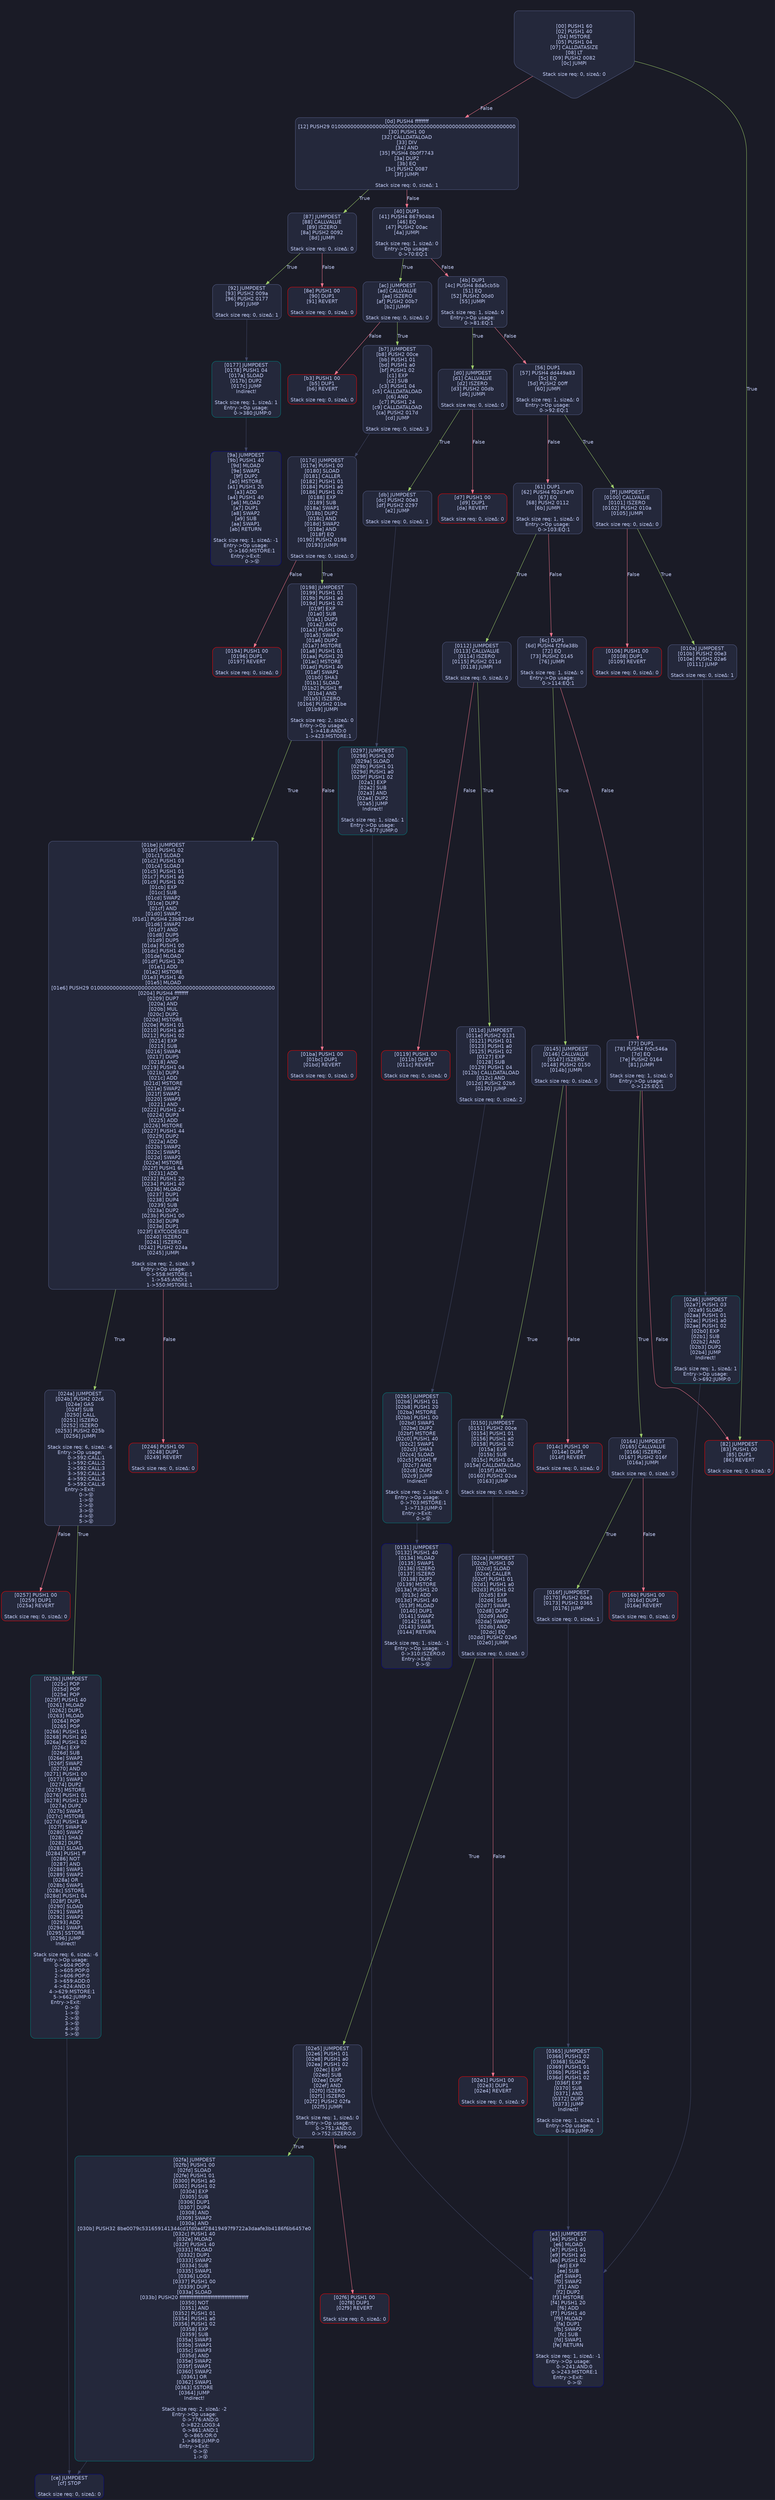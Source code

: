 digraph G {
    node [shape=box, style="filled, rounded", color="#565f89", fontcolor="#c0caf5", fontname="Helvetica", fillcolor="#24283b"];
    edge [color="#414868", fontcolor="#c0caf5", fontname="Helvetica"];
    bgcolor="#1a1b26";
    0 [ label = "[00] PUSH1 60
[02] PUSH1 40
[04] MSTORE
[05] PUSH1 04
[07] CALLDATASIZE
[08] LT
[09] PUSH2 0082
[0c] JUMPI

Stack size req: 0, sizeΔ: 0
" shape = invhouse]
    1 [ label = "[0d] PUSH4 ffffffff
[12] PUSH29 0100000000000000000000000000000000000000000000000000000000
[30] PUSH1 00
[32] CALLDATALOAD
[33] DIV
[34] AND
[35] PUSH4 0b0f7743
[3a] DUP2
[3b] EQ
[3c] PUSH2 0087
[3f] JUMPI

Stack size req: 0, sizeΔ: 1
"]
    2 [ label = "[40] DUP1
[41] PUSH4 867904b4
[46] EQ
[47] PUSH2 00ac
[4a] JUMPI

Stack size req: 1, sizeΔ: 0
Entry->Op usage:
	0->70:EQ:1
"]
    3 [ label = "[4b] DUP1
[4c] PUSH4 8da5cb5b
[51] EQ
[52] PUSH2 00d0
[55] JUMPI

Stack size req: 1, sizeΔ: 0
Entry->Op usage:
	0->81:EQ:1
"]
    4 [ label = "[56] DUP1
[57] PUSH4 dd449a83
[5c] EQ
[5d] PUSH2 00ff
[60] JUMPI

Stack size req: 1, sizeΔ: 0
Entry->Op usage:
	0->92:EQ:1
"]
    5 [ label = "[61] DUP1
[62] PUSH4 f02d7ef0
[67] EQ
[68] PUSH2 0112
[6b] JUMPI

Stack size req: 1, sizeΔ: 0
Entry->Op usage:
	0->103:EQ:1
"]
    6 [ label = "[6c] DUP1
[6d] PUSH4 f2fde38b
[72] EQ
[73] PUSH2 0145
[76] JUMPI

Stack size req: 1, sizeΔ: 0
Entry->Op usage:
	0->114:EQ:1
"]
    7 [ label = "[77] DUP1
[78] PUSH4 fc0c546a
[7d] EQ
[7e] PUSH2 0164
[81] JUMPI

Stack size req: 1, sizeΔ: 0
Entry->Op usage:
	0->125:EQ:1
"]
    8 [ label = "[82] JUMPDEST
[83] PUSH1 00
[85] DUP1
[86] REVERT

Stack size req: 0, sizeΔ: 0
" color = "red"]
    9 [ label = "[87] JUMPDEST
[88] CALLVALUE
[89] ISZERO
[8a] PUSH2 0092
[8d] JUMPI

Stack size req: 0, sizeΔ: 0
"]
    10 [ label = "[8e] PUSH1 00
[90] DUP1
[91] REVERT

Stack size req: 0, sizeΔ: 0
" color = "red"]
    11 [ label = "[92] JUMPDEST
[93] PUSH2 009a
[96] PUSH2 0177
[99] JUMP

Stack size req: 0, sizeΔ: 1
"]
    12 [ label = "[9a] JUMPDEST
[9b] PUSH1 40
[9d] MLOAD
[9e] SWAP1
[9f] DUP2
[a0] MSTORE
[a1] PUSH1 20
[a3] ADD
[a4] PUSH1 40
[a6] MLOAD
[a7] DUP1
[a8] SWAP2
[a9] SUB
[aa] SWAP1
[ab] RETURN

Stack size req: 1, sizeΔ: -1
Entry->Op usage:
	0->160:MSTORE:1
Entry->Exit:
	0->😵
" color = "darkblue"]
    13 [ label = "[ac] JUMPDEST
[ad] CALLVALUE
[ae] ISZERO
[af] PUSH2 00b7
[b2] JUMPI

Stack size req: 0, sizeΔ: 0
"]
    14 [ label = "[b3] PUSH1 00
[b5] DUP1
[b6] REVERT

Stack size req: 0, sizeΔ: 0
" color = "red"]
    15 [ label = "[b7] JUMPDEST
[b8] PUSH2 00ce
[bb] PUSH1 01
[bd] PUSH1 a0
[bf] PUSH1 02
[c1] EXP
[c2] SUB
[c3] PUSH1 04
[c5] CALLDATALOAD
[c6] AND
[c7] PUSH1 24
[c9] CALLDATALOAD
[ca] PUSH2 017d
[cd] JUMP

Stack size req: 0, sizeΔ: 3
"]
    16 [ label = "[ce] JUMPDEST
[cf] STOP

Stack size req: 0, sizeΔ: 0
" color = "darkblue"]
    17 [ label = "[d0] JUMPDEST
[d1] CALLVALUE
[d2] ISZERO
[d3] PUSH2 00db
[d6] JUMPI

Stack size req: 0, sizeΔ: 0
"]
    18 [ label = "[d7] PUSH1 00
[d9] DUP1
[da] REVERT

Stack size req: 0, sizeΔ: 0
" color = "red"]
    19 [ label = "[db] JUMPDEST
[dc] PUSH2 00e3
[df] PUSH2 0297
[e2] JUMP

Stack size req: 0, sizeΔ: 1
"]
    20 [ label = "[e3] JUMPDEST
[e4] PUSH1 40
[e6] MLOAD
[e7] PUSH1 01
[e9] PUSH1 a0
[eb] PUSH1 02
[ed] EXP
[ee] SUB
[ef] SWAP1
[f0] SWAP2
[f1] AND
[f2] DUP2
[f3] MSTORE
[f4] PUSH1 20
[f6] ADD
[f7] PUSH1 40
[f9] MLOAD
[fa] DUP1
[fb] SWAP2
[fc] SUB
[fd] SWAP1
[fe] RETURN

Stack size req: 1, sizeΔ: -1
Entry->Op usage:
	0->241:AND:0
	0->243:MSTORE:1
Entry->Exit:
	0->😵
" color = "darkblue"]
    21 [ label = "[ff] JUMPDEST
[0100] CALLVALUE
[0101] ISZERO
[0102] PUSH2 010a
[0105] JUMPI

Stack size req: 0, sizeΔ: 0
"]
    22 [ label = "[0106] PUSH1 00
[0108] DUP1
[0109] REVERT

Stack size req: 0, sizeΔ: 0
" color = "red"]
    23 [ label = "[010a] JUMPDEST
[010b] PUSH2 00e3
[010e] PUSH2 02a6
[0111] JUMP

Stack size req: 0, sizeΔ: 1
"]
    24 [ label = "[0112] JUMPDEST
[0113] CALLVALUE
[0114] ISZERO
[0115] PUSH2 011d
[0118] JUMPI

Stack size req: 0, sizeΔ: 0
"]
    25 [ label = "[0119] PUSH1 00
[011b] DUP1
[011c] REVERT

Stack size req: 0, sizeΔ: 0
" color = "red"]
    26 [ label = "[011d] JUMPDEST
[011e] PUSH2 0131
[0121] PUSH1 01
[0123] PUSH1 a0
[0125] PUSH1 02
[0127] EXP
[0128] SUB
[0129] PUSH1 04
[012b] CALLDATALOAD
[012c] AND
[012d] PUSH2 02b5
[0130] JUMP

Stack size req: 0, sizeΔ: 2
"]
    27 [ label = "[0131] JUMPDEST
[0132] PUSH1 40
[0134] MLOAD
[0135] SWAP1
[0136] ISZERO
[0137] ISZERO
[0138] DUP2
[0139] MSTORE
[013a] PUSH1 20
[013c] ADD
[013d] PUSH1 40
[013f] MLOAD
[0140] DUP1
[0141] SWAP2
[0142] SUB
[0143] SWAP1
[0144] RETURN

Stack size req: 1, sizeΔ: -1
Entry->Op usage:
	0->310:ISZERO:0
Entry->Exit:
	0->😵
" color = "darkblue"]
    28 [ label = "[0145] JUMPDEST
[0146] CALLVALUE
[0147] ISZERO
[0148] PUSH2 0150
[014b] JUMPI

Stack size req: 0, sizeΔ: 0
"]
    29 [ label = "[014c] PUSH1 00
[014e] DUP1
[014f] REVERT

Stack size req: 0, sizeΔ: 0
" color = "red"]
    30 [ label = "[0150] JUMPDEST
[0151] PUSH2 00ce
[0154] PUSH1 01
[0156] PUSH1 a0
[0158] PUSH1 02
[015a] EXP
[015b] SUB
[015c] PUSH1 04
[015e] CALLDATALOAD
[015f] AND
[0160] PUSH2 02ca
[0163] JUMP

Stack size req: 0, sizeΔ: 2
"]
    31 [ label = "[0164] JUMPDEST
[0165] CALLVALUE
[0166] ISZERO
[0167] PUSH2 016f
[016a] JUMPI

Stack size req: 0, sizeΔ: 0
"]
    32 [ label = "[016b] PUSH1 00
[016d] DUP1
[016e] REVERT

Stack size req: 0, sizeΔ: 0
" color = "red"]
    33 [ label = "[016f] JUMPDEST
[0170] PUSH2 00e3
[0173] PUSH2 0365
[0176] JUMP

Stack size req: 0, sizeΔ: 1
"]
    34 [ label = "[0177] JUMPDEST
[0178] PUSH1 04
[017a] SLOAD
[017b] DUP2
[017c] JUMP
Indirect!

Stack size req: 1, sizeΔ: 1
Entry->Op usage:
	0->380:JUMP:0
" color = "teal"]
    35 [ label = "[017d] JUMPDEST
[017e] PUSH1 00
[0180] SLOAD
[0181] CALLER
[0182] PUSH1 01
[0184] PUSH1 a0
[0186] PUSH1 02
[0188] EXP
[0189] SUB
[018a] SWAP1
[018b] DUP2
[018c] AND
[018d] SWAP2
[018e] AND
[018f] EQ
[0190] PUSH2 0198
[0193] JUMPI

Stack size req: 0, sizeΔ: 0
"]
    36 [ label = "[0194] PUSH1 00
[0196] DUP1
[0197] REVERT

Stack size req: 0, sizeΔ: 0
" color = "red"]
    37 [ label = "[0198] JUMPDEST
[0199] PUSH1 01
[019b] PUSH1 a0
[019d] PUSH1 02
[019f] EXP
[01a0] SUB
[01a1] DUP3
[01a2] AND
[01a3] PUSH1 00
[01a5] SWAP1
[01a6] DUP2
[01a7] MSTORE
[01a8] PUSH1 01
[01aa] PUSH1 20
[01ac] MSTORE
[01ad] PUSH1 40
[01af] SWAP1
[01b0] SHA3
[01b1] SLOAD
[01b2] PUSH1 ff
[01b4] AND
[01b5] ISZERO
[01b6] PUSH2 01be
[01b9] JUMPI

Stack size req: 2, sizeΔ: 0
Entry->Op usage:
	1->418:AND:0
	1->423:MSTORE:1
"]
    38 [ label = "[01ba] PUSH1 00
[01bc] DUP1
[01bd] REVERT

Stack size req: 0, sizeΔ: 0
" color = "red"]
    39 [ label = "[01be] JUMPDEST
[01bf] PUSH1 02
[01c1] SLOAD
[01c2] PUSH1 03
[01c4] SLOAD
[01c5] PUSH1 01
[01c7] PUSH1 a0
[01c9] PUSH1 02
[01cb] EXP
[01cc] SUB
[01cd] SWAP2
[01ce] DUP3
[01cf] AND
[01d0] SWAP2
[01d1] PUSH4 23b872dd
[01d6] SWAP2
[01d7] AND
[01d8] DUP5
[01d9] DUP5
[01da] PUSH1 00
[01dc] PUSH1 40
[01de] MLOAD
[01df] PUSH1 20
[01e1] ADD
[01e2] MSTORE
[01e3] PUSH1 40
[01e5] MLOAD
[01e6] PUSH29 0100000000000000000000000000000000000000000000000000000000
[0204] PUSH4 ffffffff
[0209] DUP7
[020a] AND
[020b] MUL
[020c] DUP2
[020d] MSTORE
[020e] PUSH1 01
[0210] PUSH1 a0
[0212] PUSH1 02
[0214] EXP
[0215] SUB
[0216] SWAP4
[0217] DUP5
[0218] AND
[0219] PUSH1 04
[021b] DUP3
[021c] ADD
[021d] MSTORE
[021e] SWAP2
[021f] SWAP1
[0220] SWAP3
[0221] AND
[0222] PUSH1 24
[0224] DUP3
[0225] ADD
[0226] MSTORE
[0227] PUSH1 44
[0229] DUP2
[022a] ADD
[022b] SWAP2
[022c] SWAP1
[022d] SWAP2
[022e] MSTORE
[022f] PUSH1 64
[0231] ADD
[0232] PUSH1 20
[0234] PUSH1 40
[0236] MLOAD
[0237] DUP1
[0238] DUP4
[0239] SUB
[023a] DUP2
[023b] PUSH1 00
[023d] DUP8
[023e] DUP1
[023f] EXTCODESIZE
[0240] ISZERO
[0241] ISZERO
[0242] PUSH2 024a
[0245] JUMPI

Stack size req: 2, sizeΔ: 9
Entry->Op usage:
	0->558:MSTORE:1
	1->545:AND:1
	1->550:MSTORE:1
"]
    40 [ label = "[0246] PUSH1 00
[0248] DUP1
[0249] REVERT

Stack size req: 0, sizeΔ: 0
" color = "red"]
    41 [ label = "[024a] JUMPDEST
[024b] PUSH2 02c6
[024e] GAS
[024f] SUB
[0250] CALL
[0251] ISZERO
[0252] ISZERO
[0253] PUSH2 025b
[0256] JUMPI

Stack size req: 6, sizeΔ: -6
Entry->Op usage:
	0->592:CALL:1
	1->592:CALL:2
	2->592:CALL:3
	3->592:CALL:4
	4->592:CALL:5
	5->592:CALL:6
Entry->Exit:
	0->😵
	1->😵
	2->😵
	3->😵
	4->😵
	5->😵
"]
    42 [ label = "[0257] PUSH1 00
[0259] DUP1
[025a] REVERT

Stack size req: 0, sizeΔ: 0
" color = "red"]
    43 [ label = "[025b] JUMPDEST
[025c] POP
[025d] POP
[025e] POP
[025f] PUSH1 40
[0261] MLOAD
[0262] DUP1
[0263] MLOAD
[0264] POP
[0265] POP
[0266] PUSH1 01
[0268] PUSH1 a0
[026a] PUSH1 02
[026c] EXP
[026d] SUB
[026e] SWAP1
[026f] SWAP2
[0270] AND
[0271] PUSH1 00
[0273] SWAP1
[0274] DUP2
[0275] MSTORE
[0276] PUSH1 01
[0278] PUSH1 20
[027a] DUP2
[027b] SWAP1
[027c] MSTORE
[027d] PUSH1 40
[027f] SWAP1
[0280] SWAP2
[0281] SHA3
[0282] DUP1
[0283] SLOAD
[0284] PUSH1 ff
[0286] NOT
[0287] AND
[0288] SWAP1
[0289] SWAP2
[028a] OR
[028b] SWAP1
[028c] SSTORE
[028d] PUSH1 04
[028f] DUP1
[0290] SLOAD
[0291] SWAP1
[0292] SWAP2
[0293] ADD
[0294] SWAP1
[0295] SSTORE
[0296] JUMP
Indirect!

Stack size req: 6, sizeΔ: -6
Entry->Op usage:
	0->604:POP:0
	1->605:POP:0
	2->606:POP:0
	3->659:ADD:0
	4->624:AND:0
	4->629:MSTORE:1
	5->662:JUMP:0
Entry->Exit:
	0->😵
	1->😵
	2->😵
	3->😵
	4->😵
	5->😵
" color = "teal"]
    44 [ label = "[0297] JUMPDEST
[0298] PUSH1 00
[029a] SLOAD
[029b] PUSH1 01
[029d] PUSH1 a0
[029f] PUSH1 02
[02a1] EXP
[02a2] SUB
[02a3] AND
[02a4] DUP2
[02a5] JUMP
Indirect!

Stack size req: 1, sizeΔ: 1
Entry->Op usage:
	0->677:JUMP:0
" color = "teal"]
    45 [ label = "[02a6] JUMPDEST
[02a7] PUSH1 03
[02a9] SLOAD
[02aa] PUSH1 01
[02ac] PUSH1 a0
[02ae] PUSH1 02
[02b0] EXP
[02b1] SUB
[02b2] AND
[02b3] DUP2
[02b4] JUMP
Indirect!

Stack size req: 1, sizeΔ: 1
Entry->Op usage:
	0->692:JUMP:0
" color = "teal"]
    46 [ label = "[02b5] JUMPDEST
[02b6] PUSH1 01
[02b8] PUSH1 20
[02ba] MSTORE
[02bb] PUSH1 00
[02bd] SWAP1
[02be] DUP2
[02bf] MSTORE
[02c0] PUSH1 40
[02c2] SWAP1
[02c3] SHA3
[02c4] SLOAD
[02c5] PUSH1 ff
[02c7] AND
[02c8] DUP2
[02c9] JUMP
Indirect!

Stack size req: 2, sizeΔ: 0
Entry->Op usage:
	0->703:MSTORE:1
	1->713:JUMP:0
Entry->Exit:
	0->😵
" color = "teal"]
    47 [ label = "[02ca] JUMPDEST
[02cb] PUSH1 00
[02cd] SLOAD
[02ce] CALLER
[02cf] PUSH1 01
[02d1] PUSH1 a0
[02d3] PUSH1 02
[02d5] EXP
[02d6] SUB
[02d7] SWAP1
[02d8] DUP2
[02d9] AND
[02da] SWAP2
[02db] AND
[02dc] EQ
[02dd] PUSH2 02e5
[02e0] JUMPI

Stack size req: 0, sizeΔ: 0
"]
    48 [ label = "[02e1] PUSH1 00
[02e3] DUP1
[02e4] REVERT

Stack size req: 0, sizeΔ: 0
" color = "red"]
    49 [ label = "[02e5] JUMPDEST
[02e6] PUSH1 01
[02e8] PUSH1 a0
[02ea] PUSH1 02
[02ec] EXP
[02ed] SUB
[02ee] DUP2
[02ef] AND
[02f0] ISZERO
[02f1] ISZERO
[02f2] PUSH2 02fa
[02f5] JUMPI

Stack size req: 1, sizeΔ: 0
Entry->Op usage:
	0->751:AND:0
	0->752:ISZERO:0
"]
    50 [ label = "[02f6] PUSH1 00
[02f8] DUP1
[02f9] REVERT

Stack size req: 0, sizeΔ: 0
" color = "red"]
    51 [ label = "[02fa] JUMPDEST
[02fb] PUSH1 00
[02fd] SLOAD
[02fe] PUSH1 01
[0300] PUSH1 a0
[0302] PUSH1 02
[0304] EXP
[0305] SUB
[0306] DUP1
[0307] DUP4
[0308] AND
[0309] SWAP2
[030a] AND
[030b] PUSH32 8be0079c531659141344cd1fd0a4f28419497f9722a3daafe3b4186f6b6457e0
[032c] PUSH1 40
[032e] MLOAD
[032f] PUSH1 40
[0331] MLOAD
[0332] DUP1
[0333] SWAP2
[0334] SUB
[0335] SWAP1
[0336] LOG3
[0337] PUSH1 00
[0339] DUP1
[033a] SLOAD
[033b] PUSH20 ffffffffffffffffffffffffffffffffffffffff
[0350] NOT
[0351] AND
[0352] PUSH1 01
[0354] PUSH1 a0
[0356] PUSH1 02
[0358] EXP
[0359] SUB
[035a] SWAP3
[035b] SWAP1
[035c] SWAP3
[035d] AND
[035e] SWAP2
[035f] SWAP1
[0360] SWAP2
[0361] OR
[0362] SWAP1
[0363] SSTORE
[0364] JUMP
Indirect!

Stack size req: 2, sizeΔ: -2
Entry->Op usage:
	0->776:AND:0
	0->822:LOG3:4
	0->861:AND:1
	0->865:OR:0
	1->868:JUMP:0
Entry->Exit:
	0->😵
	1->😵
" color = "teal"]
    52 [ label = "[0365] JUMPDEST
[0366] PUSH1 02
[0368] SLOAD
[0369] PUSH1 01
[036b] PUSH1 a0
[036d] PUSH1 02
[036f] EXP
[0370] SUB
[0371] AND
[0372] DUP2
[0373] JUMP
Indirect!

Stack size req: 1, sizeΔ: 1
Entry->Op usage:
	0->883:JUMP:0
" color = "teal"]
    0 -> 1 [ label = "False" color = "#f7768e"]
    0 -> 8 [ label = "True" color = "#9ece6a"]
    1 -> 2 [ label = "False" color = "#f7768e"]
    1 -> 9 [ label = "True" color = "#9ece6a"]
    2 -> 3 [ label = "False" color = "#f7768e"]
    2 -> 13 [ label = "True" color = "#9ece6a"]
    3 -> 4 [ label = "False" color = "#f7768e"]
    3 -> 17 [ label = "True" color = "#9ece6a"]
    4 -> 5 [ label = "False" color = "#f7768e"]
    4 -> 21 [ label = "True" color = "#9ece6a"]
    5 -> 6 [ label = "False" color = "#f7768e"]
    5 -> 24 [ label = "True" color = "#9ece6a"]
    6 -> 7 [ label = "False" color = "#f7768e"]
    6 -> 28 [ label = "True" color = "#9ece6a"]
    7 -> 8 [ label = "False" color = "#f7768e"]
    7 -> 31 [ label = "True" color = "#9ece6a"]
    9 -> 10 [ label = "False" color = "#f7768e"]
    9 -> 11 [ label = "True" color = "#9ece6a"]
    11 -> 34 [ ]
    13 -> 14 [ label = "False" color = "#f7768e"]
    13 -> 15 [ label = "True" color = "#9ece6a"]
    15 -> 35 [ ]
    17 -> 18 [ label = "False" color = "#f7768e"]
    17 -> 19 [ label = "True" color = "#9ece6a"]
    19 -> 44 [ ]
    21 -> 22 [ label = "False" color = "#f7768e"]
    21 -> 23 [ label = "True" color = "#9ece6a"]
    23 -> 45 [ ]
    24 -> 25 [ label = "False" color = "#f7768e"]
    24 -> 26 [ label = "True" color = "#9ece6a"]
    26 -> 46 [ ]
    28 -> 29 [ label = "False" color = "#f7768e"]
    28 -> 30 [ label = "True" color = "#9ece6a"]
    30 -> 47 [ ]
    31 -> 32 [ label = "False" color = "#f7768e"]
    31 -> 33 [ label = "True" color = "#9ece6a"]
    33 -> 52 [ ]
    35 -> 36 [ label = "False" color = "#f7768e"]
    35 -> 37 [ label = "True" color = "#9ece6a"]
    37 -> 38 [ label = "False" color = "#f7768e"]
    37 -> 39 [ label = "True" color = "#9ece6a"]
    39 -> 40 [ label = "False" color = "#f7768e"]
    39 -> 41 [ label = "True" color = "#9ece6a"]
    41 -> 42 [ label = "False" color = "#f7768e"]
    41 -> 43 [ label = "True" color = "#9ece6a"]
    47 -> 48 [ label = "False" color = "#f7768e"]
    47 -> 49 [ label = "True" color = "#9ece6a"]
    49 -> 50 [ label = "False" color = "#f7768e"]
    49 -> 51 [ label = "True" color = "#9ece6a"]
    34 -> 12 [ ]
    43 -> 16 [ ]
    44 -> 20 [ ]
    45 -> 20 [ ]
    46 -> 27 [ ]
    51 -> 16 [ ]
    52 -> 20 [ ]

}
